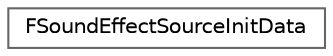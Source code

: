 digraph "Graphical Class Hierarchy"
{
 // INTERACTIVE_SVG=YES
 // LATEX_PDF_SIZE
  bgcolor="transparent";
  edge [fontname=Helvetica,fontsize=10,labelfontname=Helvetica,labelfontsize=10];
  node [fontname=Helvetica,fontsize=10,shape=box,height=0.2,width=0.4];
  rankdir="LR";
  Node0 [id="Node000000",label="FSoundEffectSourceInitData",height=0.2,width=0.4,color="grey40", fillcolor="white", style="filled",URL="$d4/da0/structFSoundEffectSourceInitData.html",tooltip="Chain of source effect presets that can be shared between referencing sounds."];
}
